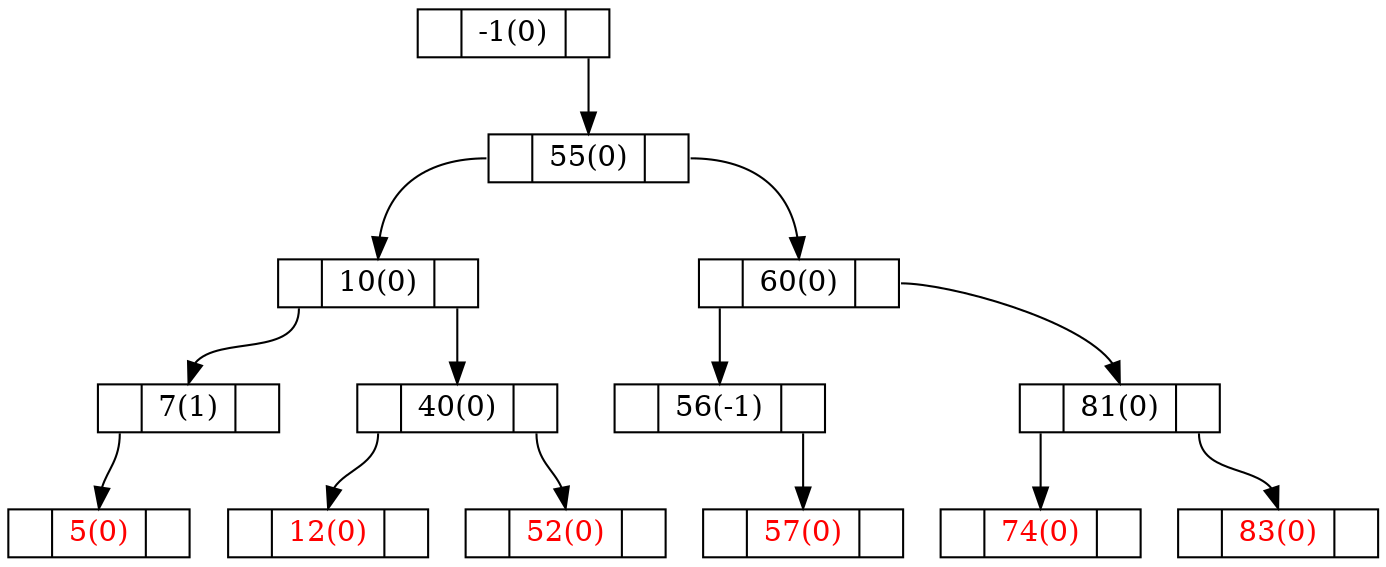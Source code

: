 digraph G {
node [shape = record, height = .1, color = "black"];
-1[label = "<L> |<D> -1(0)|<R> "];
55[label = "<L> |<D> 55(0)|<R> "];
10[label = "<L> |<D> 10(0)|<R> "];
60[label = "<L> |<D> 60(0)|<R> "];
7[label = "<L> |<D> 7(1)|<R> "];
40[label = "<L> |<D> 40(0)|<R> "];
56[label = "<L> |<D> 56(-1)|<R> "];
81[label = "<L> |<D> 81(0)|<R> "];
5[label = "<L> |<D> 5(0)|<R> ",fontcolor="red"];
12[label = "<L> |<D> 12(0)|<R> ",fontcolor="red"];
52[label = "<L> |<D> 52(0)|<R> ",fontcolor="red"];
57[label = "<L> |<D> 57(0)|<R> ",fontcolor="red"];
74[label = "<L> |<D> 74(0)|<R> ",fontcolor="red"];
83[label = "<L> |<D> 83(0)|<R> ",fontcolor="red"];
"-1":R -> "55":D;
"55":L -> "10":D;
"55":R -> "60":D;
"10":L -> "7":D;
"10":R -> "40":D;
"60":L -> "56":D;
"60":R -> "81":D;
"7":L -> "5":D;
"40":L -> "12":D;
"40":R -> "52":D;
"56":R -> "57":D;
"81":L -> "74":D;
"81":R -> "83":D;
}
